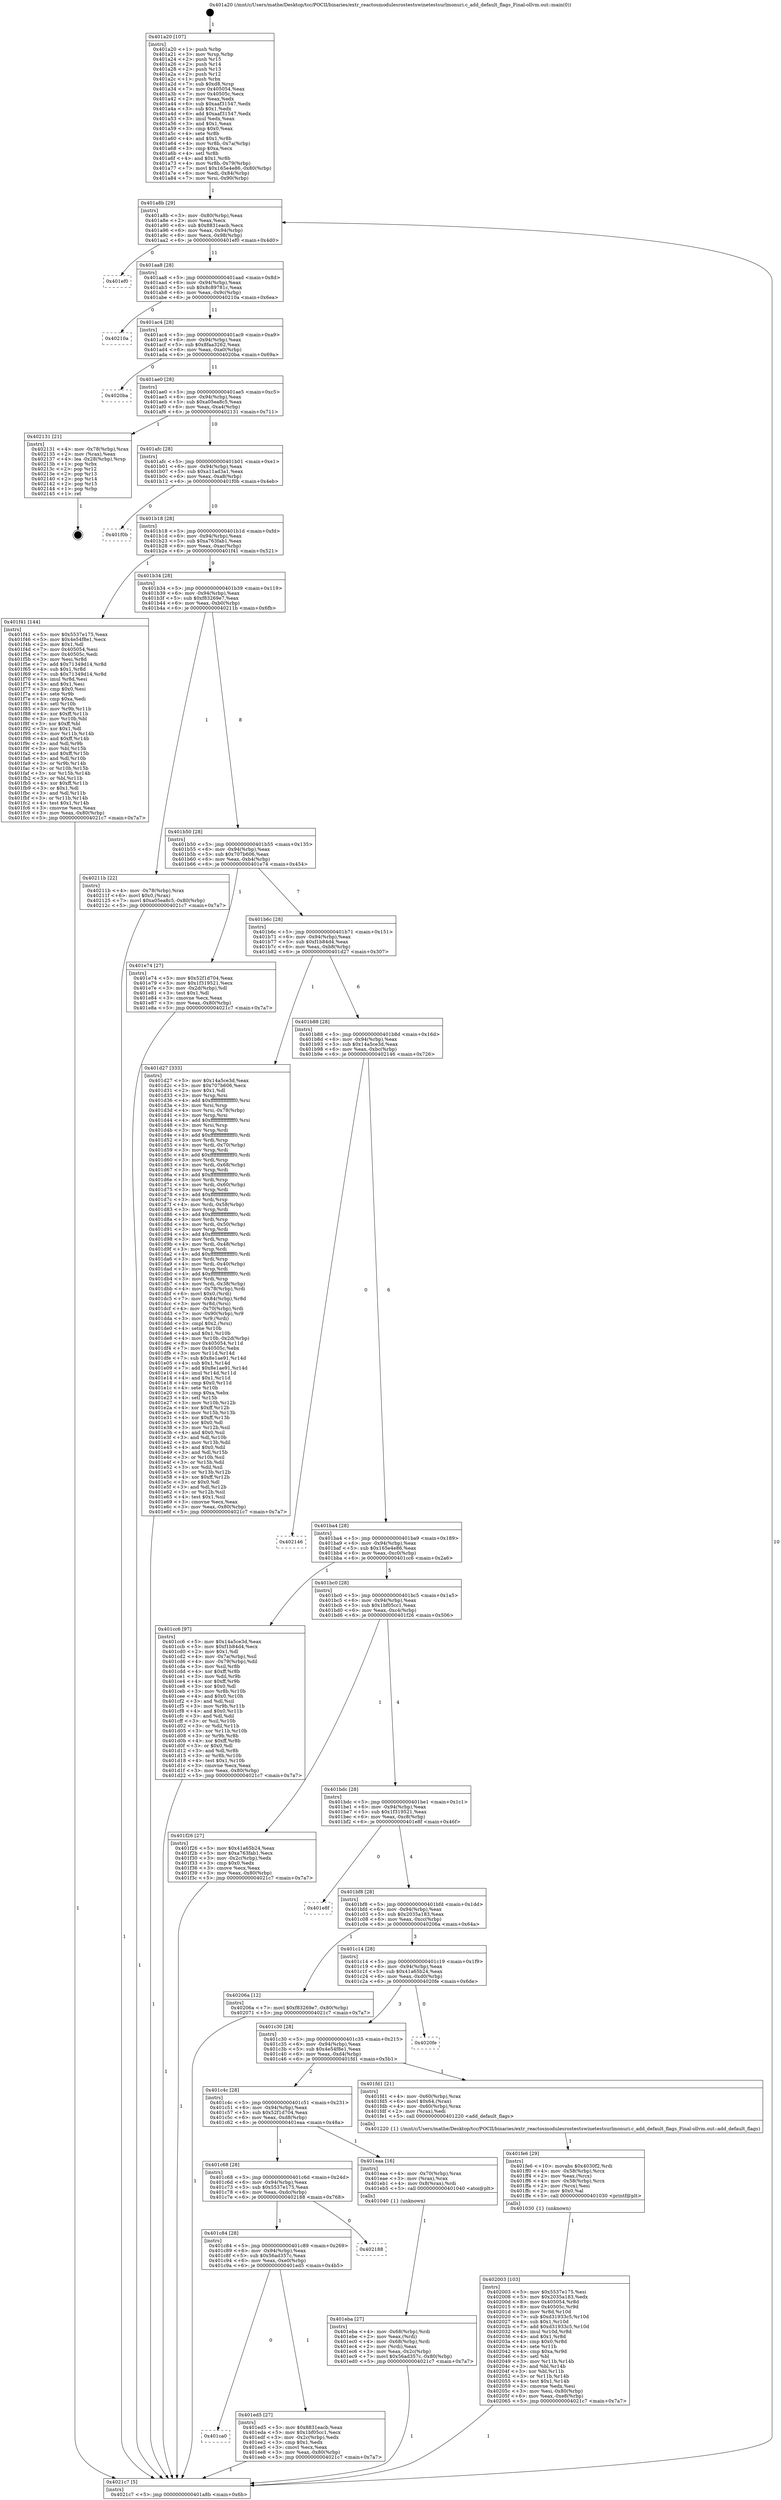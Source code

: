 digraph "0x401a20" {
  label = "0x401a20 (/mnt/c/Users/mathe/Desktop/tcc/POCII/binaries/extr_reactosmodulesrostestswinetestsurlmonuri.c_add_default_flags_Final-ollvm.out::main(0))"
  labelloc = "t"
  node[shape=record]

  Entry [label="",width=0.3,height=0.3,shape=circle,fillcolor=black,style=filled]
  "0x401a8b" [label="{
     0x401a8b [29]\l
     | [instrs]\l
     &nbsp;&nbsp;0x401a8b \<+3\>: mov -0x80(%rbp),%eax\l
     &nbsp;&nbsp;0x401a8e \<+2\>: mov %eax,%ecx\l
     &nbsp;&nbsp;0x401a90 \<+6\>: sub $0x8831eacb,%ecx\l
     &nbsp;&nbsp;0x401a96 \<+6\>: mov %eax,-0x94(%rbp)\l
     &nbsp;&nbsp;0x401a9c \<+6\>: mov %ecx,-0x98(%rbp)\l
     &nbsp;&nbsp;0x401aa2 \<+6\>: je 0000000000401ef0 \<main+0x4d0\>\l
  }"]
  "0x401ef0" [label="{
     0x401ef0\l
  }", style=dashed]
  "0x401aa8" [label="{
     0x401aa8 [28]\l
     | [instrs]\l
     &nbsp;&nbsp;0x401aa8 \<+5\>: jmp 0000000000401aad \<main+0x8d\>\l
     &nbsp;&nbsp;0x401aad \<+6\>: mov -0x94(%rbp),%eax\l
     &nbsp;&nbsp;0x401ab3 \<+5\>: sub $0x8c89781c,%eax\l
     &nbsp;&nbsp;0x401ab8 \<+6\>: mov %eax,-0x9c(%rbp)\l
     &nbsp;&nbsp;0x401abe \<+6\>: je 000000000040210a \<main+0x6ea\>\l
  }"]
  Exit [label="",width=0.3,height=0.3,shape=circle,fillcolor=black,style=filled,peripheries=2]
  "0x40210a" [label="{
     0x40210a\l
  }", style=dashed]
  "0x401ac4" [label="{
     0x401ac4 [28]\l
     | [instrs]\l
     &nbsp;&nbsp;0x401ac4 \<+5\>: jmp 0000000000401ac9 \<main+0xa9\>\l
     &nbsp;&nbsp;0x401ac9 \<+6\>: mov -0x94(%rbp),%eax\l
     &nbsp;&nbsp;0x401acf \<+5\>: sub $0x8faa3262,%eax\l
     &nbsp;&nbsp;0x401ad4 \<+6\>: mov %eax,-0xa0(%rbp)\l
     &nbsp;&nbsp;0x401ada \<+6\>: je 00000000004020ba \<main+0x69a\>\l
  }"]
  "0x402003" [label="{
     0x402003 [103]\l
     | [instrs]\l
     &nbsp;&nbsp;0x402003 \<+5\>: mov $0x5537e175,%esi\l
     &nbsp;&nbsp;0x402008 \<+5\>: mov $0x2035a183,%edx\l
     &nbsp;&nbsp;0x40200d \<+8\>: mov 0x405054,%r8d\l
     &nbsp;&nbsp;0x402015 \<+8\>: mov 0x40505c,%r9d\l
     &nbsp;&nbsp;0x40201d \<+3\>: mov %r8d,%r10d\l
     &nbsp;&nbsp;0x402020 \<+7\>: sub $0xd31933c5,%r10d\l
     &nbsp;&nbsp;0x402027 \<+4\>: sub $0x1,%r10d\l
     &nbsp;&nbsp;0x40202b \<+7\>: add $0xd31933c5,%r10d\l
     &nbsp;&nbsp;0x402032 \<+4\>: imul %r10d,%r8d\l
     &nbsp;&nbsp;0x402036 \<+4\>: and $0x1,%r8d\l
     &nbsp;&nbsp;0x40203a \<+4\>: cmp $0x0,%r8d\l
     &nbsp;&nbsp;0x40203e \<+4\>: sete %r11b\l
     &nbsp;&nbsp;0x402042 \<+4\>: cmp $0xa,%r9d\l
     &nbsp;&nbsp;0x402046 \<+3\>: setl %bl\l
     &nbsp;&nbsp;0x402049 \<+3\>: mov %r11b,%r14b\l
     &nbsp;&nbsp;0x40204c \<+3\>: and %bl,%r14b\l
     &nbsp;&nbsp;0x40204f \<+3\>: xor %bl,%r11b\l
     &nbsp;&nbsp;0x402052 \<+3\>: or %r11b,%r14b\l
     &nbsp;&nbsp;0x402055 \<+4\>: test $0x1,%r14b\l
     &nbsp;&nbsp;0x402059 \<+3\>: cmovne %edx,%esi\l
     &nbsp;&nbsp;0x40205c \<+3\>: mov %esi,-0x80(%rbp)\l
     &nbsp;&nbsp;0x40205f \<+6\>: mov %eax,-0xe8(%rbp)\l
     &nbsp;&nbsp;0x402065 \<+5\>: jmp 00000000004021c7 \<main+0x7a7\>\l
  }"]
  "0x4020ba" [label="{
     0x4020ba\l
  }", style=dashed]
  "0x401ae0" [label="{
     0x401ae0 [28]\l
     | [instrs]\l
     &nbsp;&nbsp;0x401ae0 \<+5\>: jmp 0000000000401ae5 \<main+0xc5\>\l
     &nbsp;&nbsp;0x401ae5 \<+6\>: mov -0x94(%rbp),%eax\l
     &nbsp;&nbsp;0x401aeb \<+5\>: sub $0xa05ea8c5,%eax\l
     &nbsp;&nbsp;0x401af0 \<+6\>: mov %eax,-0xa4(%rbp)\l
     &nbsp;&nbsp;0x401af6 \<+6\>: je 0000000000402131 \<main+0x711\>\l
  }"]
  "0x401fe6" [label="{
     0x401fe6 [29]\l
     | [instrs]\l
     &nbsp;&nbsp;0x401fe6 \<+10\>: movabs $0x4030f2,%rdi\l
     &nbsp;&nbsp;0x401ff0 \<+4\>: mov -0x58(%rbp),%rcx\l
     &nbsp;&nbsp;0x401ff4 \<+2\>: mov %eax,(%rcx)\l
     &nbsp;&nbsp;0x401ff6 \<+4\>: mov -0x58(%rbp),%rcx\l
     &nbsp;&nbsp;0x401ffa \<+2\>: mov (%rcx),%esi\l
     &nbsp;&nbsp;0x401ffc \<+2\>: mov $0x0,%al\l
     &nbsp;&nbsp;0x401ffe \<+5\>: call 0000000000401030 \<printf@plt\>\l
     | [calls]\l
     &nbsp;&nbsp;0x401030 \{1\} (unknown)\l
  }"]
  "0x402131" [label="{
     0x402131 [21]\l
     | [instrs]\l
     &nbsp;&nbsp;0x402131 \<+4\>: mov -0x78(%rbp),%rax\l
     &nbsp;&nbsp;0x402135 \<+2\>: mov (%rax),%eax\l
     &nbsp;&nbsp;0x402137 \<+4\>: lea -0x28(%rbp),%rsp\l
     &nbsp;&nbsp;0x40213b \<+1\>: pop %rbx\l
     &nbsp;&nbsp;0x40213c \<+2\>: pop %r12\l
     &nbsp;&nbsp;0x40213e \<+2\>: pop %r13\l
     &nbsp;&nbsp;0x402140 \<+2\>: pop %r14\l
     &nbsp;&nbsp;0x402142 \<+2\>: pop %r15\l
     &nbsp;&nbsp;0x402144 \<+1\>: pop %rbp\l
     &nbsp;&nbsp;0x402145 \<+1\>: ret\l
  }"]
  "0x401afc" [label="{
     0x401afc [28]\l
     | [instrs]\l
     &nbsp;&nbsp;0x401afc \<+5\>: jmp 0000000000401b01 \<main+0xe1\>\l
     &nbsp;&nbsp;0x401b01 \<+6\>: mov -0x94(%rbp),%eax\l
     &nbsp;&nbsp;0x401b07 \<+5\>: sub $0xa11ad3a1,%eax\l
     &nbsp;&nbsp;0x401b0c \<+6\>: mov %eax,-0xa8(%rbp)\l
     &nbsp;&nbsp;0x401b12 \<+6\>: je 0000000000401f0b \<main+0x4eb\>\l
  }"]
  "0x401ca0" [label="{
     0x401ca0\l
  }", style=dashed]
  "0x401f0b" [label="{
     0x401f0b\l
  }", style=dashed]
  "0x401b18" [label="{
     0x401b18 [28]\l
     | [instrs]\l
     &nbsp;&nbsp;0x401b18 \<+5\>: jmp 0000000000401b1d \<main+0xfd\>\l
     &nbsp;&nbsp;0x401b1d \<+6\>: mov -0x94(%rbp),%eax\l
     &nbsp;&nbsp;0x401b23 \<+5\>: sub $0xa763fab1,%eax\l
     &nbsp;&nbsp;0x401b28 \<+6\>: mov %eax,-0xac(%rbp)\l
     &nbsp;&nbsp;0x401b2e \<+6\>: je 0000000000401f41 \<main+0x521\>\l
  }"]
  "0x401ed5" [label="{
     0x401ed5 [27]\l
     | [instrs]\l
     &nbsp;&nbsp;0x401ed5 \<+5\>: mov $0x8831eacb,%eax\l
     &nbsp;&nbsp;0x401eda \<+5\>: mov $0x1bf05cc1,%ecx\l
     &nbsp;&nbsp;0x401edf \<+3\>: mov -0x2c(%rbp),%edx\l
     &nbsp;&nbsp;0x401ee2 \<+3\>: cmp $0x1,%edx\l
     &nbsp;&nbsp;0x401ee5 \<+3\>: cmovl %ecx,%eax\l
     &nbsp;&nbsp;0x401ee8 \<+3\>: mov %eax,-0x80(%rbp)\l
     &nbsp;&nbsp;0x401eeb \<+5\>: jmp 00000000004021c7 \<main+0x7a7\>\l
  }"]
  "0x401f41" [label="{
     0x401f41 [144]\l
     | [instrs]\l
     &nbsp;&nbsp;0x401f41 \<+5\>: mov $0x5537e175,%eax\l
     &nbsp;&nbsp;0x401f46 \<+5\>: mov $0x4e54f8e1,%ecx\l
     &nbsp;&nbsp;0x401f4b \<+2\>: mov $0x1,%dl\l
     &nbsp;&nbsp;0x401f4d \<+7\>: mov 0x405054,%esi\l
     &nbsp;&nbsp;0x401f54 \<+7\>: mov 0x40505c,%edi\l
     &nbsp;&nbsp;0x401f5b \<+3\>: mov %esi,%r8d\l
     &nbsp;&nbsp;0x401f5e \<+7\>: add $0x71349d14,%r8d\l
     &nbsp;&nbsp;0x401f65 \<+4\>: sub $0x1,%r8d\l
     &nbsp;&nbsp;0x401f69 \<+7\>: sub $0x71349d14,%r8d\l
     &nbsp;&nbsp;0x401f70 \<+4\>: imul %r8d,%esi\l
     &nbsp;&nbsp;0x401f74 \<+3\>: and $0x1,%esi\l
     &nbsp;&nbsp;0x401f77 \<+3\>: cmp $0x0,%esi\l
     &nbsp;&nbsp;0x401f7a \<+4\>: sete %r9b\l
     &nbsp;&nbsp;0x401f7e \<+3\>: cmp $0xa,%edi\l
     &nbsp;&nbsp;0x401f81 \<+4\>: setl %r10b\l
     &nbsp;&nbsp;0x401f85 \<+3\>: mov %r9b,%r11b\l
     &nbsp;&nbsp;0x401f88 \<+4\>: xor $0xff,%r11b\l
     &nbsp;&nbsp;0x401f8c \<+3\>: mov %r10b,%bl\l
     &nbsp;&nbsp;0x401f8f \<+3\>: xor $0xff,%bl\l
     &nbsp;&nbsp;0x401f92 \<+3\>: xor $0x1,%dl\l
     &nbsp;&nbsp;0x401f95 \<+3\>: mov %r11b,%r14b\l
     &nbsp;&nbsp;0x401f98 \<+4\>: and $0xff,%r14b\l
     &nbsp;&nbsp;0x401f9c \<+3\>: and %dl,%r9b\l
     &nbsp;&nbsp;0x401f9f \<+3\>: mov %bl,%r15b\l
     &nbsp;&nbsp;0x401fa2 \<+4\>: and $0xff,%r15b\l
     &nbsp;&nbsp;0x401fa6 \<+3\>: and %dl,%r10b\l
     &nbsp;&nbsp;0x401fa9 \<+3\>: or %r9b,%r14b\l
     &nbsp;&nbsp;0x401fac \<+3\>: or %r10b,%r15b\l
     &nbsp;&nbsp;0x401faf \<+3\>: xor %r15b,%r14b\l
     &nbsp;&nbsp;0x401fb2 \<+3\>: or %bl,%r11b\l
     &nbsp;&nbsp;0x401fb5 \<+4\>: xor $0xff,%r11b\l
     &nbsp;&nbsp;0x401fb9 \<+3\>: or $0x1,%dl\l
     &nbsp;&nbsp;0x401fbc \<+3\>: and %dl,%r11b\l
     &nbsp;&nbsp;0x401fbf \<+3\>: or %r11b,%r14b\l
     &nbsp;&nbsp;0x401fc2 \<+4\>: test $0x1,%r14b\l
     &nbsp;&nbsp;0x401fc6 \<+3\>: cmovne %ecx,%eax\l
     &nbsp;&nbsp;0x401fc9 \<+3\>: mov %eax,-0x80(%rbp)\l
     &nbsp;&nbsp;0x401fcc \<+5\>: jmp 00000000004021c7 \<main+0x7a7\>\l
  }"]
  "0x401b34" [label="{
     0x401b34 [28]\l
     | [instrs]\l
     &nbsp;&nbsp;0x401b34 \<+5\>: jmp 0000000000401b39 \<main+0x119\>\l
     &nbsp;&nbsp;0x401b39 \<+6\>: mov -0x94(%rbp),%eax\l
     &nbsp;&nbsp;0x401b3f \<+5\>: sub $0xf83269e7,%eax\l
     &nbsp;&nbsp;0x401b44 \<+6\>: mov %eax,-0xb0(%rbp)\l
     &nbsp;&nbsp;0x401b4a \<+6\>: je 000000000040211b \<main+0x6fb\>\l
  }"]
  "0x401c84" [label="{
     0x401c84 [28]\l
     | [instrs]\l
     &nbsp;&nbsp;0x401c84 \<+5\>: jmp 0000000000401c89 \<main+0x269\>\l
     &nbsp;&nbsp;0x401c89 \<+6\>: mov -0x94(%rbp),%eax\l
     &nbsp;&nbsp;0x401c8f \<+5\>: sub $0x56ad357c,%eax\l
     &nbsp;&nbsp;0x401c94 \<+6\>: mov %eax,-0xe0(%rbp)\l
     &nbsp;&nbsp;0x401c9a \<+6\>: je 0000000000401ed5 \<main+0x4b5\>\l
  }"]
  "0x40211b" [label="{
     0x40211b [22]\l
     | [instrs]\l
     &nbsp;&nbsp;0x40211b \<+4\>: mov -0x78(%rbp),%rax\l
     &nbsp;&nbsp;0x40211f \<+6\>: movl $0x0,(%rax)\l
     &nbsp;&nbsp;0x402125 \<+7\>: movl $0xa05ea8c5,-0x80(%rbp)\l
     &nbsp;&nbsp;0x40212c \<+5\>: jmp 00000000004021c7 \<main+0x7a7\>\l
  }"]
  "0x401b50" [label="{
     0x401b50 [28]\l
     | [instrs]\l
     &nbsp;&nbsp;0x401b50 \<+5\>: jmp 0000000000401b55 \<main+0x135\>\l
     &nbsp;&nbsp;0x401b55 \<+6\>: mov -0x94(%rbp),%eax\l
     &nbsp;&nbsp;0x401b5b \<+5\>: sub $0x707b606,%eax\l
     &nbsp;&nbsp;0x401b60 \<+6\>: mov %eax,-0xb4(%rbp)\l
     &nbsp;&nbsp;0x401b66 \<+6\>: je 0000000000401e74 \<main+0x454\>\l
  }"]
  "0x402188" [label="{
     0x402188\l
  }", style=dashed]
  "0x401e74" [label="{
     0x401e74 [27]\l
     | [instrs]\l
     &nbsp;&nbsp;0x401e74 \<+5\>: mov $0x52f1d704,%eax\l
     &nbsp;&nbsp;0x401e79 \<+5\>: mov $0x1f319521,%ecx\l
     &nbsp;&nbsp;0x401e7e \<+3\>: mov -0x2d(%rbp),%dl\l
     &nbsp;&nbsp;0x401e81 \<+3\>: test $0x1,%dl\l
     &nbsp;&nbsp;0x401e84 \<+3\>: cmovne %ecx,%eax\l
     &nbsp;&nbsp;0x401e87 \<+3\>: mov %eax,-0x80(%rbp)\l
     &nbsp;&nbsp;0x401e8a \<+5\>: jmp 00000000004021c7 \<main+0x7a7\>\l
  }"]
  "0x401b6c" [label="{
     0x401b6c [28]\l
     | [instrs]\l
     &nbsp;&nbsp;0x401b6c \<+5\>: jmp 0000000000401b71 \<main+0x151\>\l
     &nbsp;&nbsp;0x401b71 \<+6\>: mov -0x94(%rbp),%eax\l
     &nbsp;&nbsp;0x401b77 \<+5\>: sub $0xf1b84d4,%eax\l
     &nbsp;&nbsp;0x401b7c \<+6\>: mov %eax,-0xb8(%rbp)\l
     &nbsp;&nbsp;0x401b82 \<+6\>: je 0000000000401d27 \<main+0x307\>\l
  }"]
  "0x401eba" [label="{
     0x401eba [27]\l
     | [instrs]\l
     &nbsp;&nbsp;0x401eba \<+4\>: mov -0x68(%rbp),%rdi\l
     &nbsp;&nbsp;0x401ebe \<+2\>: mov %eax,(%rdi)\l
     &nbsp;&nbsp;0x401ec0 \<+4\>: mov -0x68(%rbp),%rdi\l
     &nbsp;&nbsp;0x401ec4 \<+2\>: mov (%rdi),%eax\l
     &nbsp;&nbsp;0x401ec6 \<+3\>: mov %eax,-0x2c(%rbp)\l
     &nbsp;&nbsp;0x401ec9 \<+7\>: movl $0x56ad357c,-0x80(%rbp)\l
     &nbsp;&nbsp;0x401ed0 \<+5\>: jmp 00000000004021c7 \<main+0x7a7\>\l
  }"]
  "0x401d27" [label="{
     0x401d27 [333]\l
     | [instrs]\l
     &nbsp;&nbsp;0x401d27 \<+5\>: mov $0x14a5ce3d,%eax\l
     &nbsp;&nbsp;0x401d2c \<+5\>: mov $0x707b606,%ecx\l
     &nbsp;&nbsp;0x401d31 \<+2\>: mov $0x1,%dl\l
     &nbsp;&nbsp;0x401d33 \<+3\>: mov %rsp,%rsi\l
     &nbsp;&nbsp;0x401d36 \<+4\>: add $0xfffffffffffffff0,%rsi\l
     &nbsp;&nbsp;0x401d3a \<+3\>: mov %rsi,%rsp\l
     &nbsp;&nbsp;0x401d3d \<+4\>: mov %rsi,-0x78(%rbp)\l
     &nbsp;&nbsp;0x401d41 \<+3\>: mov %rsp,%rsi\l
     &nbsp;&nbsp;0x401d44 \<+4\>: add $0xfffffffffffffff0,%rsi\l
     &nbsp;&nbsp;0x401d48 \<+3\>: mov %rsi,%rsp\l
     &nbsp;&nbsp;0x401d4b \<+3\>: mov %rsp,%rdi\l
     &nbsp;&nbsp;0x401d4e \<+4\>: add $0xfffffffffffffff0,%rdi\l
     &nbsp;&nbsp;0x401d52 \<+3\>: mov %rdi,%rsp\l
     &nbsp;&nbsp;0x401d55 \<+4\>: mov %rdi,-0x70(%rbp)\l
     &nbsp;&nbsp;0x401d59 \<+3\>: mov %rsp,%rdi\l
     &nbsp;&nbsp;0x401d5c \<+4\>: add $0xfffffffffffffff0,%rdi\l
     &nbsp;&nbsp;0x401d60 \<+3\>: mov %rdi,%rsp\l
     &nbsp;&nbsp;0x401d63 \<+4\>: mov %rdi,-0x68(%rbp)\l
     &nbsp;&nbsp;0x401d67 \<+3\>: mov %rsp,%rdi\l
     &nbsp;&nbsp;0x401d6a \<+4\>: add $0xfffffffffffffff0,%rdi\l
     &nbsp;&nbsp;0x401d6e \<+3\>: mov %rdi,%rsp\l
     &nbsp;&nbsp;0x401d71 \<+4\>: mov %rdi,-0x60(%rbp)\l
     &nbsp;&nbsp;0x401d75 \<+3\>: mov %rsp,%rdi\l
     &nbsp;&nbsp;0x401d78 \<+4\>: add $0xfffffffffffffff0,%rdi\l
     &nbsp;&nbsp;0x401d7c \<+3\>: mov %rdi,%rsp\l
     &nbsp;&nbsp;0x401d7f \<+4\>: mov %rdi,-0x58(%rbp)\l
     &nbsp;&nbsp;0x401d83 \<+3\>: mov %rsp,%rdi\l
     &nbsp;&nbsp;0x401d86 \<+4\>: add $0xfffffffffffffff0,%rdi\l
     &nbsp;&nbsp;0x401d8a \<+3\>: mov %rdi,%rsp\l
     &nbsp;&nbsp;0x401d8d \<+4\>: mov %rdi,-0x50(%rbp)\l
     &nbsp;&nbsp;0x401d91 \<+3\>: mov %rsp,%rdi\l
     &nbsp;&nbsp;0x401d94 \<+4\>: add $0xfffffffffffffff0,%rdi\l
     &nbsp;&nbsp;0x401d98 \<+3\>: mov %rdi,%rsp\l
     &nbsp;&nbsp;0x401d9b \<+4\>: mov %rdi,-0x48(%rbp)\l
     &nbsp;&nbsp;0x401d9f \<+3\>: mov %rsp,%rdi\l
     &nbsp;&nbsp;0x401da2 \<+4\>: add $0xfffffffffffffff0,%rdi\l
     &nbsp;&nbsp;0x401da6 \<+3\>: mov %rdi,%rsp\l
     &nbsp;&nbsp;0x401da9 \<+4\>: mov %rdi,-0x40(%rbp)\l
     &nbsp;&nbsp;0x401dad \<+3\>: mov %rsp,%rdi\l
     &nbsp;&nbsp;0x401db0 \<+4\>: add $0xfffffffffffffff0,%rdi\l
     &nbsp;&nbsp;0x401db4 \<+3\>: mov %rdi,%rsp\l
     &nbsp;&nbsp;0x401db7 \<+4\>: mov %rdi,-0x38(%rbp)\l
     &nbsp;&nbsp;0x401dbb \<+4\>: mov -0x78(%rbp),%rdi\l
     &nbsp;&nbsp;0x401dbf \<+6\>: movl $0x0,(%rdi)\l
     &nbsp;&nbsp;0x401dc5 \<+7\>: mov -0x84(%rbp),%r8d\l
     &nbsp;&nbsp;0x401dcc \<+3\>: mov %r8d,(%rsi)\l
     &nbsp;&nbsp;0x401dcf \<+4\>: mov -0x70(%rbp),%rdi\l
     &nbsp;&nbsp;0x401dd3 \<+7\>: mov -0x90(%rbp),%r9\l
     &nbsp;&nbsp;0x401dda \<+3\>: mov %r9,(%rdi)\l
     &nbsp;&nbsp;0x401ddd \<+3\>: cmpl $0x2,(%rsi)\l
     &nbsp;&nbsp;0x401de0 \<+4\>: setne %r10b\l
     &nbsp;&nbsp;0x401de4 \<+4\>: and $0x1,%r10b\l
     &nbsp;&nbsp;0x401de8 \<+4\>: mov %r10b,-0x2d(%rbp)\l
     &nbsp;&nbsp;0x401dec \<+8\>: mov 0x405054,%r11d\l
     &nbsp;&nbsp;0x401df4 \<+7\>: mov 0x40505c,%ebx\l
     &nbsp;&nbsp;0x401dfb \<+3\>: mov %r11d,%r14d\l
     &nbsp;&nbsp;0x401dfe \<+7\>: sub $0x8e1ae91,%r14d\l
     &nbsp;&nbsp;0x401e05 \<+4\>: sub $0x1,%r14d\l
     &nbsp;&nbsp;0x401e09 \<+7\>: add $0x8e1ae91,%r14d\l
     &nbsp;&nbsp;0x401e10 \<+4\>: imul %r14d,%r11d\l
     &nbsp;&nbsp;0x401e14 \<+4\>: and $0x1,%r11d\l
     &nbsp;&nbsp;0x401e18 \<+4\>: cmp $0x0,%r11d\l
     &nbsp;&nbsp;0x401e1c \<+4\>: sete %r10b\l
     &nbsp;&nbsp;0x401e20 \<+3\>: cmp $0xa,%ebx\l
     &nbsp;&nbsp;0x401e23 \<+4\>: setl %r15b\l
     &nbsp;&nbsp;0x401e27 \<+3\>: mov %r10b,%r12b\l
     &nbsp;&nbsp;0x401e2a \<+4\>: xor $0xff,%r12b\l
     &nbsp;&nbsp;0x401e2e \<+3\>: mov %r15b,%r13b\l
     &nbsp;&nbsp;0x401e31 \<+4\>: xor $0xff,%r13b\l
     &nbsp;&nbsp;0x401e35 \<+3\>: xor $0x0,%dl\l
     &nbsp;&nbsp;0x401e38 \<+3\>: mov %r12b,%sil\l
     &nbsp;&nbsp;0x401e3b \<+4\>: and $0x0,%sil\l
     &nbsp;&nbsp;0x401e3f \<+3\>: and %dl,%r10b\l
     &nbsp;&nbsp;0x401e42 \<+3\>: mov %r13b,%dil\l
     &nbsp;&nbsp;0x401e45 \<+4\>: and $0x0,%dil\l
     &nbsp;&nbsp;0x401e49 \<+3\>: and %dl,%r15b\l
     &nbsp;&nbsp;0x401e4c \<+3\>: or %r10b,%sil\l
     &nbsp;&nbsp;0x401e4f \<+3\>: or %r15b,%dil\l
     &nbsp;&nbsp;0x401e52 \<+3\>: xor %dil,%sil\l
     &nbsp;&nbsp;0x401e55 \<+3\>: or %r13b,%r12b\l
     &nbsp;&nbsp;0x401e58 \<+4\>: xor $0xff,%r12b\l
     &nbsp;&nbsp;0x401e5c \<+3\>: or $0x0,%dl\l
     &nbsp;&nbsp;0x401e5f \<+3\>: and %dl,%r12b\l
     &nbsp;&nbsp;0x401e62 \<+3\>: or %r12b,%sil\l
     &nbsp;&nbsp;0x401e65 \<+4\>: test $0x1,%sil\l
     &nbsp;&nbsp;0x401e69 \<+3\>: cmovne %ecx,%eax\l
     &nbsp;&nbsp;0x401e6c \<+3\>: mov %eax,-0x80(%rbp)\l
     &nbsp;&nbsp;0x401e6f \<+5\>: jmp 00000000004021c7 \<main+0x7a7\>\l
  }"]
  "0x401b88" [label="{
     0x401b88 [28]\l
     | [instrs]\l
     &nbsp;&nbsp;0x401b88 \<+5\>: jmp 0000000000401b8d \<main+0x16d\>\l
     &nbsp;&nbsp;0x401b8d \<+6\>: mov -0x94(%rbp),%eax\l
     &nbsp;&nbsp;0x401b93 \<+5\>: sub $0x14a5ce3d,%eax\l
     &nbsp;&nbsp;0x401b98 \<+6\>: mov %eax,-0xbc(%rbp)\l
     &nbsp;&nbsp;0x401b9e \<+6\>: je 0000000000402146 \<main+0x726\>\l
  }"]
  "0x401c68" [label="{
     0x401c68 [28]\l
     | [instrs]\l
     &nbsp;&nbsp;0x401c68 \<+5\>: jmp 0000000000401c6d \<main+0x24d\>\l
     &nbsp;&nbsp;0x401c6d \<+6\>: mov -0x94(%rbp),%eax\l
     &nbsp;&nbsp;0x401c73 \<+5\>: sub $0x5537e175,%eax\l
     &nbsp;&nbsp;0x401c78 \<+6\>: mov %eax,-0xdc(%rbp)\l
     &nbsp;&nbsp;0x401c7e \<+6\>: je 0000000000402188 \<main+0x768\>\l
  }"]
  "0x402146" [label="{
     0x402146\l
  }", style=dashed]
  "0x401ba4" [label="{
     0x401ba4 [28]\l
     | [instrs]\l
     &nbsp;&nbsp;0x401ba4 \<+5\>: jmp 0000000000401ba9 \<main+0x189\>\l
     &nbsp;&nbsp;0x401ba9 \<+6\>: mov -0x94(%rbp),%eax\l
     &nbsp;&nbsp;0x401baf \<+5\>: sub $0x165e4e86,%eax\l
     &nbsp;&nbsp;0x401bb4 \<+6\>: mov %eax,-0xc0(%rbp)\l
     &nbsp;&nbsp;0x401bba \<+6\>: je 0000000000401cc6 \<main+0x2a6\>\l
  }"]
  "0x401eaa" [label="{
     0x401eaa [16]\l
     | [instrs]\l
     &nbsp;&nbsp;0x401eaa \<+4\>: mov -0x70(%rbp),%rax\l
     &nbsp;&nbsp;0x401eae \<+3\>: mov (%rax),%rax\l
     &nbsp;&nbsp;0x401eb1 \<+4\>: mov 0x8(%rax),%rdi\l
     &nbsp;&nbsp;0x401eb5 \<+5\>: call 0000000000401040 \<atoi@plt\>\l
     | [calls]\l
     &nbsp;&nbsp;0x401040 \{1\} (unknown)\l
  }"]
  "0x401cc6" [label="{
     0x401cc6 [97]\l
     | [instrs]\l
     &nbsp;&nbsp;0x401cc6 \<+5\>: mov $0x14a5ce3d,%eax\l
     &nbsp;&nbsp;0x401ccb \<+5\>: mov $0xf1b84d4,%ecx\l
     &nbsp;&nbsp;0x401cd0 \<+2\>: mov $0x1,%dl\l
     &nbsp;&nbsp;0x401cd2 \<+4\>: mov -0x7a(%rbp),%sil\l
     &nbsp;&nbsp;0x401cd6 \<+4\>: mov -0x79(%rbp),%dil\l
     &nbsp;&nbsp;0x401cda \<+3\>: mov %sil,%r8b\l
     &nbsp;&nbsp;0x401cdd \<+4\>: xor $0xff,%r8b\l
     &nbsp;&nbsp;0x401ce1 \<+3\>: mov %dil,%r9b\l
     &nbsp;&nbsp;0x401ce4 \<+4\>: xor $0xff,%r9b\l
     &nbsp;&nbsp;0x401ce8 \<+3\>: xor $0x0,%dl\l
     &nbsp;&nbsp;0x401ceb \<+3\>: mov %r8b,%r10b\l
     &nbsp;&nbsp;0x401cee \<+4\>: and $0x0,%r10b\l
     &nbsp;&nbsp;0x401cf2 \<+3\>: and %dl,%sil\l
     &nbsp;&nbsp;0x401cf5 \<+3\>: mov %r9b,%r11b\l
     &nbsp;&nbsp;0x401cf8 \<+4\>: and $0x0,%r11b\l
     &nbsp;&nbsp;0x401cfc \<+3\>: and %dl,%dil\l
     &nbsp;&nbsp;0x401cff \<+3\>: or %sil,%r10b\l
     &nbsp;&nbsp;0x401d02 \<+3\>: or %dil,%r11b\l
     &nbsp;&nbsp;0x401d05 \<+3\>: xor %r11b,%r10b\l
     &nbsp;&nbsp;0x401d08 \<+3\>: or %r9b,%r8b\l
     &nbsp;&nbsp;0x401d0b \<+4\>: xor $0xff,%r8b\l
     &nbsp;&nbsp;0x401d0f \<+3\>: or $0x0,%dl\l
     &nbsp;&nbsp;0x401d12 \<+3\>: and %dl,%r8b\l
     &nbsp;&nbsp;0x401d15 \<+3\>: or %r8b,%r10b\l
     &nbsp;&nbsp;0x401d18 \<+4\>: test $0x1,%r10b\l
     &nbsp;&nbsp;0x401d1c \<+3\>: cmovne %ecx,%eax\l
     &nbsp;&nbsp;0x401d1f \<+3\>: mov %eax,-0x80(%rbp)\l
     &nbsp;&nbsp;0x401d22 \<+5\>: jmp 00000000004021c7 \<main+0x7a7\>\l
  }"]
  "0x401bc0" [label="{
     0x401bc0 [28]\l
     | [instrs]\l
     &nbsp;&nbsp;0x401bc0 \<+5\>: jmp 0000000000401bc5 \<main+0x1a5\>\l
     &nbsp;&nbsp;0x401bc5 \<+6\>: mov -0x94(%rbp),%eax\l
     &nbsp;&nbsp;0x401bcb \<+5\>: sub $0x1bf05cc1,%eax\l
     &nbsp;&nbsp;0x401bd0 \<+6\>: mov %eax,-0xc4(%rbp)\l
     &nbsp;&nbsp;0x401bd6 \<+6\>: je 0000000000401f26 \<main+0x506\>\l
  }"]
  "0x4021c7" [label="{
     0x4021c7 [5]\l
     | [instrs]\l
     &nbsp;&nbsp;0x4021c7 \<+5\>: jmp 0000000000401a8b \<main+0x6b\>\l
  }"]
  "0x401a20" [label="{
     0x401a20 [107]\l
     | [instrs]\l
     &nbsp;&nbsp;0x401a20 \<+1\>: push %rbp\l
     &nbsp;&nbsp;0x401a21 \<+3\>: mov %rsp,%rbp\l
     &nbsp;&nbsp;0x401a24 \<+2\>: push %r15\l
     &nbsp;&nbsp;0x401a26 \<+2\>: push %r14\l
     &nbsp;&nbsp;0x401a28 \<+2\>: push %r13\l
     &nbsp;&nbsp;0x401a2a \<+2\>: push %r12\l
     &nbsp;&nbsp;0x401a2c \<+1\>: push %rbx\l
     &nbsp;&nbsp;0x401a2d \<+7\>: sub $0xd8,%rsp\l
     &nbsp;&nbsp;0x401a34 \<+7\>: mov 0x405054,%eax\l
     &nbsp;&nbsp;0x401a3b \<+7\>: mov 0x40505c,%ecx\l
     &nbsp;&nbsp;0x401a42 \<+2\>: mov %eax,%edx\l
     &nbsp;&nbsp;0x401a44 \<+6\>: sub $0xaaf31547,%edx\l
     &nbsp;&nbsp;0x401a4a \<+3\>: sub $0x1,%edx\l
     &nbsp;&nbsp;0x401a4d \<+6\>: add $0xaaf31547,%edx\l
     &nbsp;&nbsp;0x401a53 \<+3\>: imul %edx,%eax\l
     &nbsp;&nbsp;0x401a56 \<+3\>: and $0x1,%eax\l
     &nbsp;&nbsp;0x401a59 \<+3\>: cmp $0x0,%eax\l
     &nbsp;&nbsp;0x401a5c \<+4\>: sete %r8b\l
     &nbsp;&nbsp;0x401a60 \<+4\>: and $0x1,%r8b\l
     &nbsp;&nbsp;0x401a64 \<+4\>: mov %r8b,-0x7a(%rbp)\l
     &nbsp;&nbsp;0x401a68 \<+3\>: cmp $0xa,%ecx\l
     &nbsp;&nbsp;0x401a6b \<+4\>: setl %r8b\l
     &nbsp;&nbsp;0x401a6f \<+4\>: and $0x1,%r8b\l
     &nbsp;&nbsp;0x401a73 \<+4\>: mov %r8b,-0x79(%rbp)\l
     &nbsp;&nbsp;0x401a77 \<+7\>: movl $0x165e4e86,-0x80(%rbp)\l
     &nbsp;&nbsp;0x401a7e \<+6\>: mov %edi,-0x84(%rbp)\l
     &nbsp;&nbsp;0x401a84 \<+7\>: mov %rsi,-0x90(%rbp)\l
  }"]
  "0x401c4c" [label="{
     0x401c4c [28]\l
     | [instrs]\l
     &nbsp;&nbsp;0x401c4c \<+5\>: jmp 0000000000401c51 \<main+0x231\>\l
     &nbsp;&nbsp;0x401c51 \<+6\>: mov -0x94(%rbp),%eax\l
     &nbsp;&nbsp;0x401c57 \<+5\>: sub $0x52f1d704,%eax\l
     &nbsp;&nbsp;0x401c5c \<+6\>: mov %eax,-0xd8(%rbp)\l
     &nbsp;&nbsp;0x401c62 \<+6\>: je 0000000000401eaa \<main+0x48a\>\l
  }"]
  "0x401fd1" [label="{
     0x401fd1 [21]\l
     | [instrs]\l
     &nbsp;&nbsp;0x401fd1 \<+4\>: mov -0x60(%rbp),%rax\l
     &nbsp;&nbsp;0x401fd5 \<+6\>: movl $0x64,(%rax)\l
     &nbsp;&nbsp;0x401fdb \<+4\>: mov -0x60(%rbp),%rax\l
     &nbsp;&nbsp;0x401fdf \<+2\>: mov (%rax),%edi\l
     &nbsp;&nbsp;0x401fe1 \<+5\>: call 0000000000401220 \<add_default_flags\>\l
     | [calls]\l
     &nbsp;&nbsp;0x401220 \{1\} (/mnt/c/Users/mathe/Desktop/tcc/POCII/binaries/extr_reactosmodulesrostestswinetestsurlmonuri.c_add_default_flags_Final-ollvm.out::add_default_flags)\l
  }"]
  "0x401f26" [label="{
     0x401f26 [27]\l
     | [instrs]\l
     &nbsp;&nbsp;0x401f26 \<+5\>: mov $0x41a65b24,%eax\l
     &nbsp;&nbsp;0x401f2b \<+5\>: mov $0xa763fab1,%ecx\l
     &nbsp;&nbsp;0x401f30 \<+3\>: mov -0x2c(%rbp),%edx\l
     &nbsp;&nbsp;0x401f33 \<+3\>: cmp $0x0,%edx\l
     &nbsp;&nbsp;0x401f36 \<+3\>: cmove %ecx,%eax\l
     &nbsp;&nbsp;0x401f39 \<+3\>: mov %eax,-0x80(%rbp)\l
     &nbsp;&nbsp;0x401f3c \<+5\>: jmp 00000000004021c7 \<main+0x7a7\>\l
  }"]
  "0x401bdc" [label="{
     0x401bdc [28]\l
     | [instrs]\l
     &nbsp;&nbsp;0x401bdc \<+5\>: jmp 0000000000401be1 \<main+0x1c1\>\l
     &nbsp;&nbsp;0x401be1 \<+6\>: mov -0x94(%rbp),%eax\l
     &nbsp;&nbsp;0x401be7 \<+5\>: sub $0x1f319521,%eax\l
     &nbsp;&nbsp;0x401bec \<+6\>: mov %eax,-0xc8(%rbp)\l
     &nbsp;&nbsp;0x401bf2 \<+6\>: je 0000000000401e8f \<main+0x46f\>\l
  }"]
  "0x401c30" [label="{
     0x401c30 [28]\l
     | [instrs]\l
     &nbsp;&nbsp;0x401c30 \<+5\>: jmp 0000000000401c35 \<main+0x215\>\l
     &nbsp;&nbsp;0x401c35 \<+6\>: mov -0x94(%rbp),%eax\l
     &nbsp;&nbsp;0x401c3b \<+5\>: sub $0x4e54f8e1,%eax\l
     &nbsp;&nbsp;0x401c40 \<+6\>: mov %eax,-0xd4(%rbp)\l
     &nbsp;&nbsp;0x401c46 \<+6\>: je 0000000000401fd1 \<main+0x5b1\>\l
  }"]
  "0x401e8f" [label="{
     0x401e8f\l
  }", style=dashed]
  "0x401bf8" [label="{
     0x401bf8 [28]\l
     | [instrs]\l
     &nbsp;&nbsp;0x401bf8 \<+5\>: jmp 0000000000401bfd \<main+0x1dd\>\l
     &nbsp;&nbsp;0x401bfd \<+6\>: mov -0x94(%rbp),%eax\l
     &nbsp;&nbsp;0x401c03 \<+5\>: sub $0x2035a183,%eax\l
     &nbsp;&nbsp;0x401c08 \<+6\>: mov %eax,-0xcc(%rbp)\l
     &nbsp;&nbsp;0x401c0e \<+6\>: je 000000000040206a \<main+0x64a\>\l
  }"]
  "0x4020fe" [label="{
     0x4020fe\l
  }", style=dashed]
  "0x40206a" [label="{
     0x40206a [12]\l
     | [instrs]\l
     &nbsp;&nbsp;0x40206a \<+7\>: movl $0xf83269e7,-0x80(%rbp)\l
     &nbsp;&nbsp;0x402071 \<+5\>: jmp 00000000004021c7 \<main+0x7a7\>\l
  }"]
  "0x401c14" [label="{
     0x401c14 [28]\l
     | [instrs]\l
     &nbsp;&nbsp;0x401c14 \<+5\>: jmp 0000000000401c19 \<main+0x1f9\>\l
     &nbsp;&nbsp;0x401c19 \<+6\>: mov -0x94(%rbp),%eax\l
     &nbsp;&nbsp;0x401c1f \<+5\>: sub $0x41a65b24,%eax\l
     &nbsp;&nbsp;0x401c24 \<+6\>: mov %eax,-0xd0(%rbp)\l
     &nbsp;&nbsp;0x401c2a \<+6\>: je 00000000004020fe \<main+0x6de\>\l
  }"]
  Entry -> "0x401a20" [label=" 1"]
  "0x401a8b" -> "0x401ef0" [label=" 0"]
  "0x401a8b" -> "0x401aa8" [label=" 11"]
  "0x402131" -> Exit [label=" 1"]
  "0x401aa8" -> "0x40210a" [label=" 0"]
  "0x401aa8" -> "0x401ac4" [label=" 11"]
  "0x40211b" -> "0x4021c7" [label=" 1"]
  "0x401ac4" -> "0x4020ba" [label=" 0"]
  "0x401ac4" -> "0x401ae0" [label=" 11"]
  "0x40206a" -> "0x4021c7" [label=" 1"]
  "0x401ae0" -> "0x402131" [label=" 1"]
  "0x401ae0" -> "0x401afc" [label=" 10"]
  "0x402003" -> "0x4021c7" [label=" 1"]
  "0x401afc" -> "0x401f0b" [label=" 0"]
  "0x401afc" -> "0x401b18" [label=" 10"]
  "0x401fe6" -> "0x402003" [label=" 1"]
  "0x401b18" -> "0x401f41" [label=" 1"]
  "0x401b18" -> "0x401b34" [label=" 9"]
  "0x401fd1" -> "0x401fe6" [label=" 1"]
  "0x401b34" -> "0x40211b" [label=" 1"]
  "0x401b34" -> "0x401b50" [label=" 8"]
  "0x401f26" -> "0x4021c7" [label=" 1"]
  "0x401b50" -> "0x401e74" [label=" 1"]
  "0x401b50" -> "0x401b6c" [label=" 7"]
  "0x401ed5" -> "0x4021c7" [label=" 1"]
  "0x401b6c" -> "0x401d27" [label=" 1"]
  "0x401b6c" -> "0x401b88" [label=" 6"]
  "0x401c84" -> "0x401ed5" [label=" 1"]
  "0x401b88" -> "0x402146" [label=" 0"]
  "0x401b88" -> "0x401ba4" [label=" 6"]
  "0x401f41" -> "0x4021c7" [label=" 1"]
  "0x401ba4" -> "0x401cc6" [label=" 1"]
  "0x401ba4" -> "0x401bc0" [label=" 5"]
  "0x401cc6" -> "0x4021c7" [label=" 1"]
  "0x401a20" -> "0x401a8b" [label=" 1"]
  "0x4021c7" -> "0x401a8b" [label=" 10"]
  "0x401c68" -> "0x401c84" [label=" 1"]
  "0x401d27" -> "0x4021c7" [label=" 1"]
  "0x401e74" -> "0x4021c7" [label=" 1"]
  "0x401c84" -> "0x401ca0" [label=" 0"]
  "0x401bc0" -> "0x401f26" [label=" 1"]
  "0x401bc0" -> "0x401bdc" [label=" 4"]
  "0x401eba" -> "0x4021c7" [label=" 1"]
  "0x401bdc" -> "0x401e8f" [label=" 0"]
  "0x401bdc" -> "0x401bf8" [label=" 4"]
  "0x401c4c" -> "0x401c68" [label=" 1"]
  "0x401bf8" -> "0x40206a" [label=" 1"]
  "0x401bf8" -> "0x401c14" [label=" 3"]
  "0x401c4c" -> "0x401eaa" [label=" 1"]
  "0x401c14" -> "0x4020fe" [label=" 0"]
  "0x401c14" -> "0x401c30" [label=" 3"]
  "0x401eaa" -> "0x401eba" [label=" 1"]
  "0x401c30" -> "0x401fd1" [label=" 1"]
  "0x401c30" -> "0x401c4c" [label=" 2"]
  "0x401c68" -> "0x402188" [label=" 0"]
}
